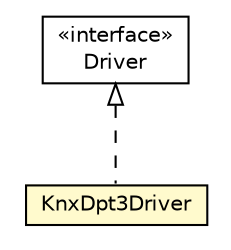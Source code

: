 #!/usr/local/bin/dot
#
# Class diagram 
# Generated by UMLGraph version R5_6-24-gf6e263 (http://www.umlgraph.org/)
#

digraph G {
	edge [fontname="Helvetica",fontsize=10,labelfontname="Helvetica",labelfontsize=10];
	node [fontname="Helvetica",fontsize=10,shape=plaintext];
	nodesep=0.25;
	ranksep=0.5;
	// org.universAAL.lddi.knx.driver.KnxDpt3Driver
	c209703 [label=<<table title="org.universAAL.lddi.knx.driver.KnxDpt3Driver" border="0" cellborder="1" cellspacing="0" cellpadding="2" port="p" bgcolor="lemonChiffon" href="./KnxDpt3Driver.html">
		<tr><td><table border="0" cellspacing="0" cellpadding="1">
<tr><td align="center" balign="center"> KnxDpt3Driver </td></tr>
		</table></td></tr>
		</table>>, URL="./KnxDpt3Driver.html", fontname="Helvetica", fontcolor="black", fontsize=10.0];
	//org.universAAL.lddi.knx.driver.KnxDpt3Driver implements org.osgi.service.device.Driver
	c209799:p -> c209703:p [dir=back,arrowtail=empty,style=dashed];
	// org.osgi.service.device.Driver
	c209799 [label=<<table title="org.osgi.service.device.Driver" border="0" cellborder="1" cellspacing="0" cellpadding="2" port="p" href="http://java.sun.com/j2se/1.4.2/docs/api/org/osgi/service/device/Driver.html">
		<tr><td><table border="0" cellspacing="0" cellpadding="1">
<tr><td align="center" balign="center"> &#171;interface&#187; </td></tr>
<tr><td align="center" balign="center"> Driver </td></tr>
		</table></td></tr>
		</table>>, URL="http://java.sun.com/j2se/1.4.2/docs/api/org/osgi/service/device/Driver.html", fontname="Helvetica", fontcolor="black", fontsize=10.0];
}

